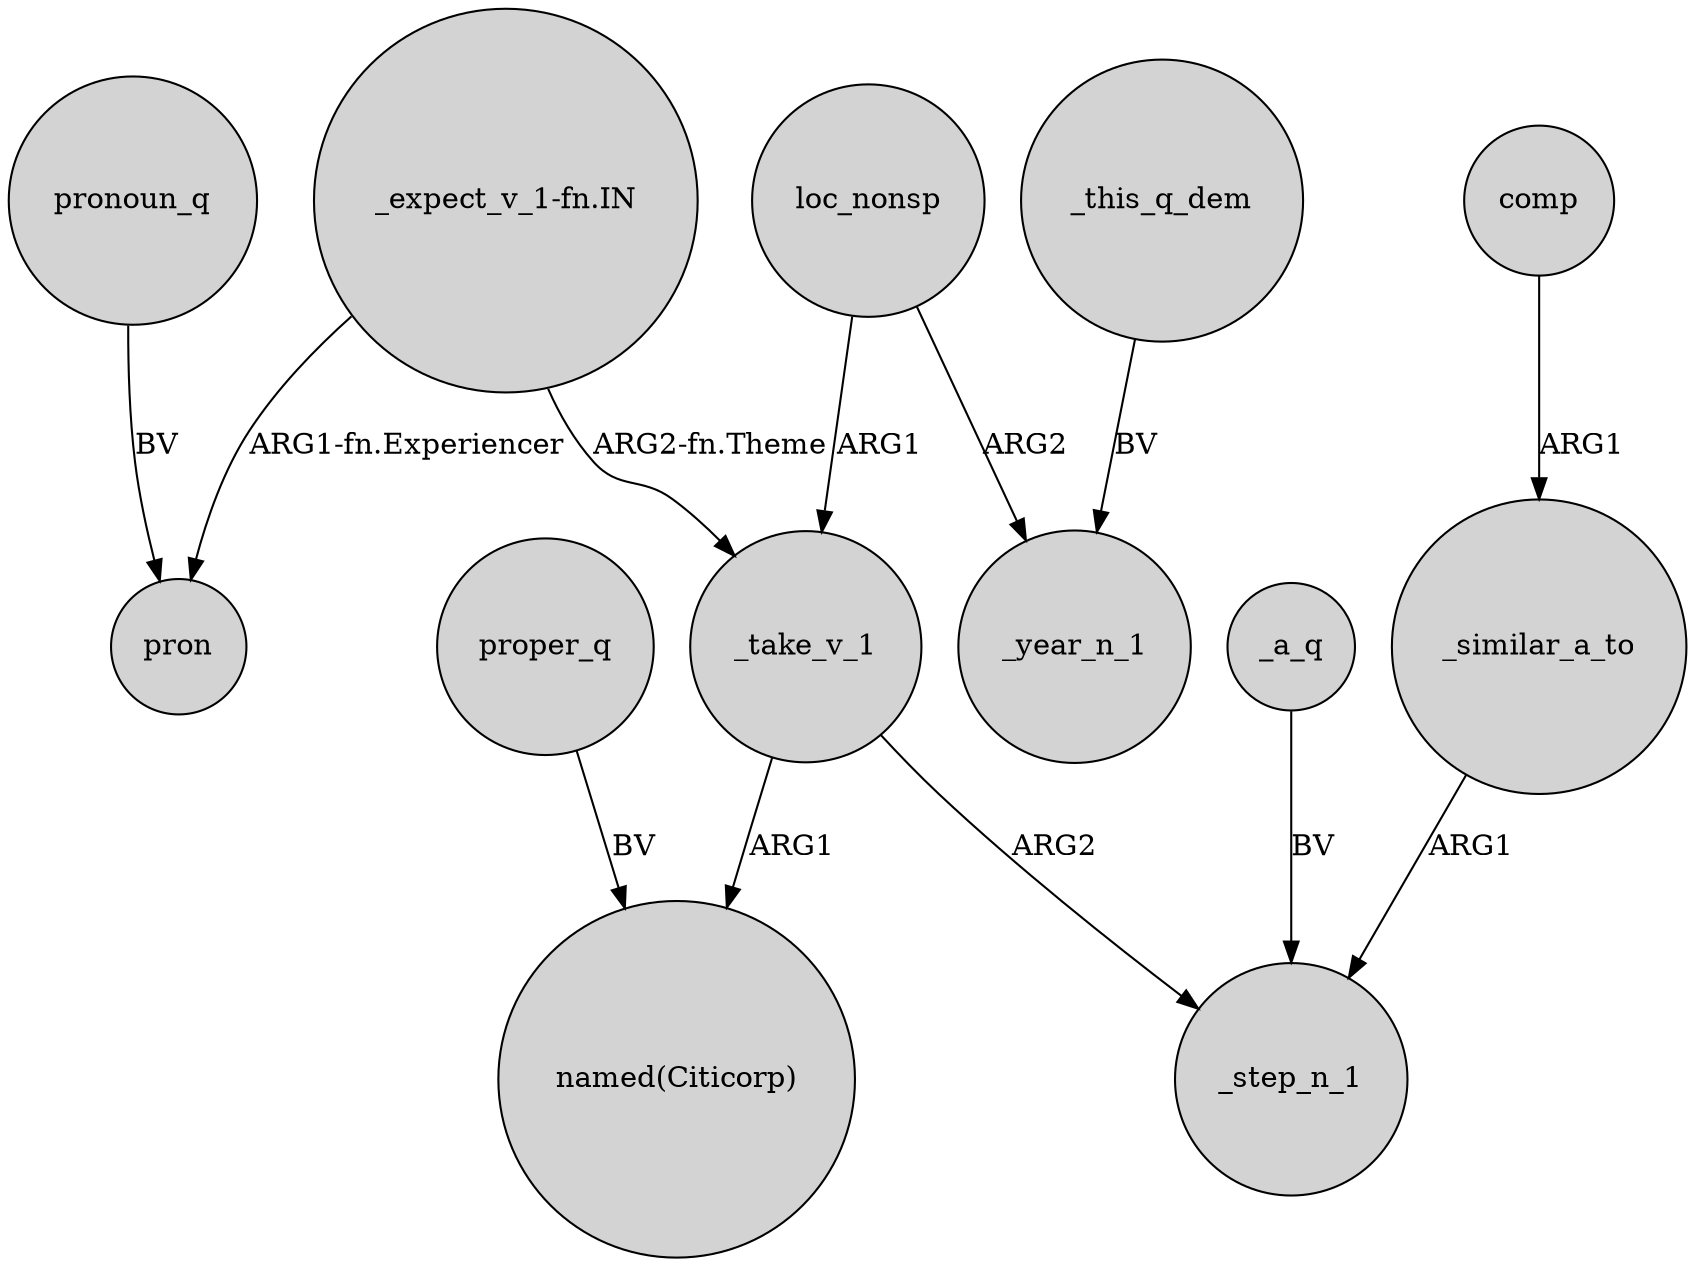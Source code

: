 digraph {
	node [shape=circle style=filled]
	"_expect_v_1-fn.IN" -> pron [label="ARG1-fn.Experiencer"]
	_take_v_1 -> "named(Citicorp)" [label=ARG1]
	comp -> _similar_a_to [label=ARG1]
	_take_v_1 -> _step_n_1 [label=ARG2]
	loc_nonsp -> _take_v_1 [label=ARG1]
	_similar_a_to -> _step_n_1 [label=ARG1]
	loc_nonsp -> _year_n_1 [label=ARG2]
	_this_q_dem -> _year_n_1 [label=BV]
	proper_q -> "named(Citicorp)" [label=BV]
	_a_q -> _step_n_1 [label=BV]
	"_expect_v_1-fn.IN" -> _take_v_1 [label="ARG2-fn.Theme"]
	pronoun_q -> pron [label=BV]
}
